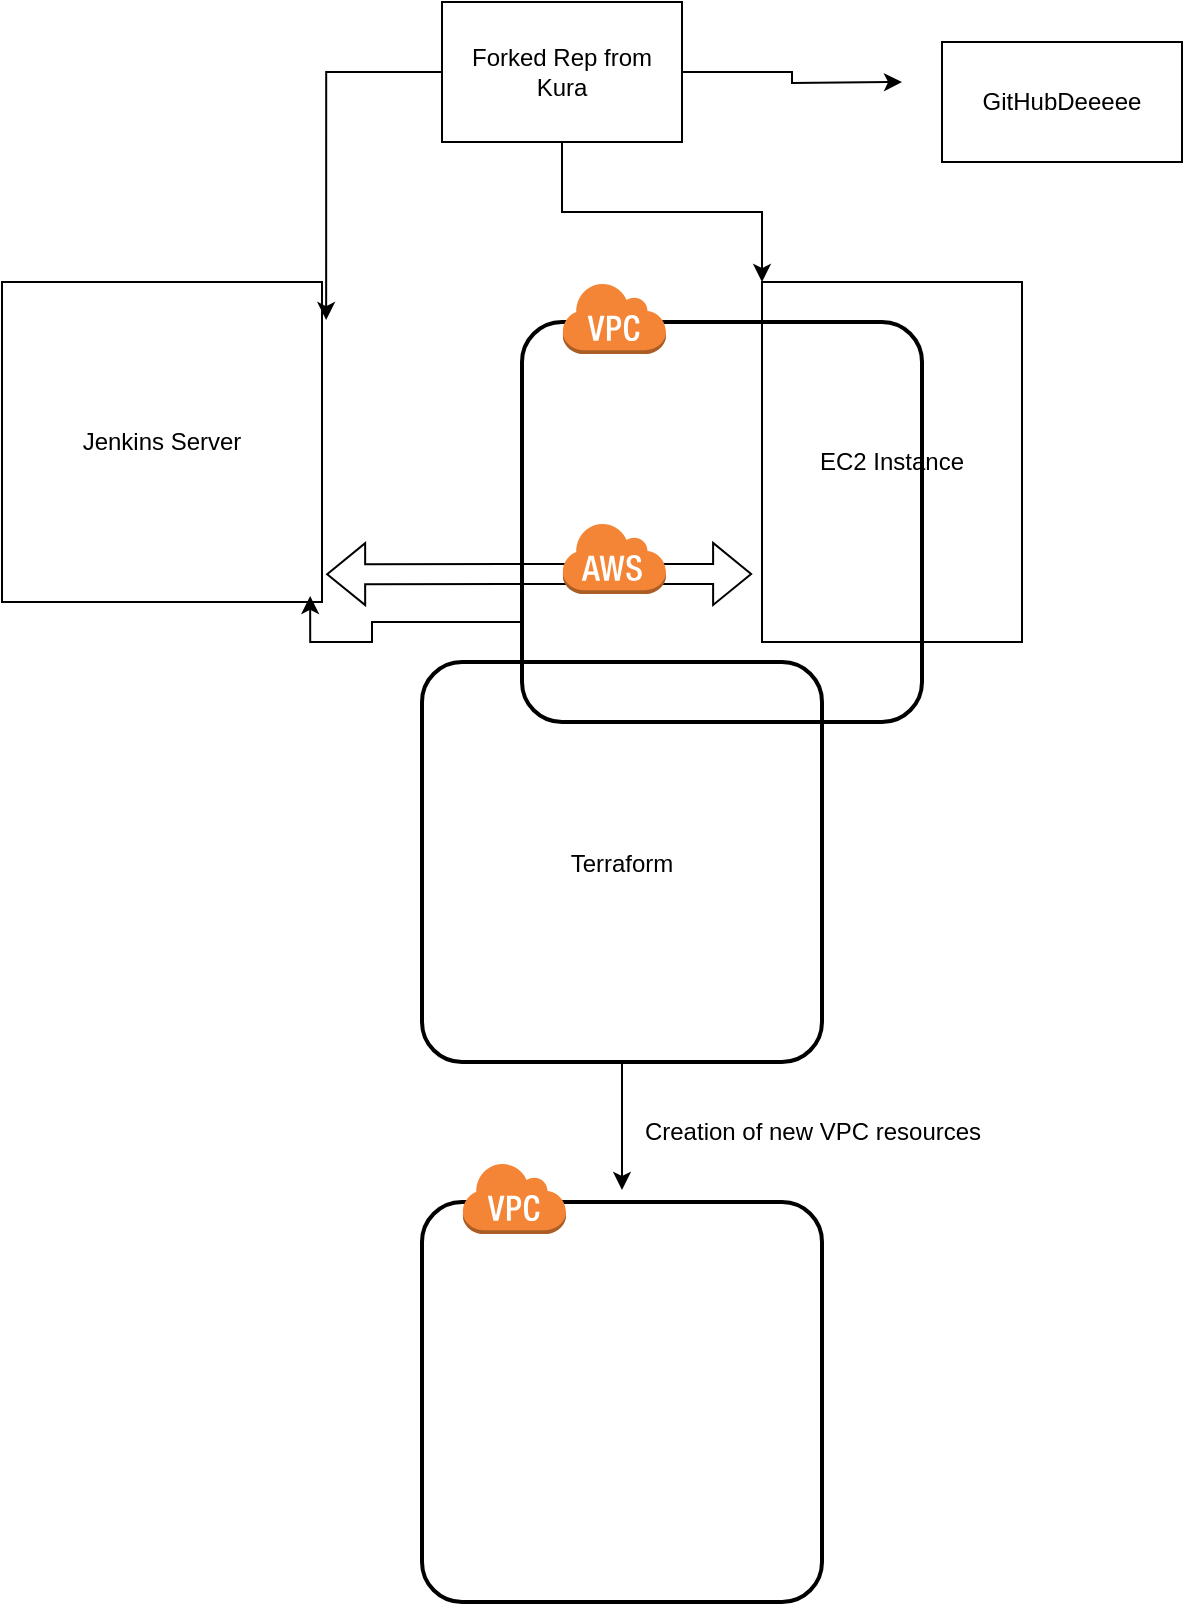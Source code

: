 <mxfile version="20.5.1" type="github">
  <diagram id="6C9Wx9oaCZobf0X31-SQ" name="Page-1">
    <mxGraphModel dx="1422" dy="727" grid="1" gridSize="10" guides="1" tooltips="1" connect="1" arrows="1" fold="1" page="1" pageScale="1" pageWidth="850" pageHeight="1100" math="0" shadow="0">
      <root>
        <mxCell id="0" />
        <mxCell id="1" parent="0" />
        <mxCell id="KNtuTVFXSeaUnAQqJgxQ-1" value="Jenkins Server" style="whiteSpace=wrap;html=1;aspect=fixed;" vertex="1" parent="1">
          <mxGeometry x="60" y="140" width="160" height="160" as="geometry" />
        </mxCell>
        <mxCell id="KNtuTVFXSeaUnAQqJgxQ-2" value="" style="shape=flexArrow;endArrow=classic;startArrow=classic;html=1;rounded=0;exitX=1.013;exitY=0.913;exitDx=0;exitDy=0;exitPerimeter=0;entryX=-0.038;entryY=0.811;entryDx=0;entryDy=0;entryPerimeter=0;" edge="1" parent="1" source="KNtuTVFXSeaUnAQqJgxQ-1" target="KNtuTVFXSeaUnAQqJgxQ-3">
          <mxGeometry width="100" height="100" relative="1" as="geometry">
            <mxPoint x="220" y="300" as="sourcePoint" />
            <mxPoint x="440" y="292.143" as="targetPoint" />
          </mxGeometry>
        </mxCell>
        <mxCell id="KNtuTVFXSeaUnAQqJgxQ-3" value="EC2 Instance" style="rounded=0;whiteSpace=wrap;html=1;" vertex="1" parent="1">
          <mxGeometry x="440" y="140" width="130" height="180" as="geometry" />
        </mxCell>
        <mxCell id="KNtuTVFXSeaUnAQqJgxQ-5" style="edgeStyle=orthogonalEdgeStyle;rounded=0;orthogonalLoop=1;jettySize=auto;html=1;" edge="1" parent="1" source="KNtuTVFXSeaUnAQqJgxQ-4">
          <mxGeometry relative="1" as="geometry">
            <mxPoint x="510" y="40" as="targetPoint" />
          </mxGeometry>
        </mxCell>
        <mxCell id="KNtuTVFXSeaUnAQqJgxQ-7" style="edgeStyle=orthogonalEdgeStyle;rounded=0;orthogonalLoop=1;jettySize=auto;html=1;entryX=1.013;entryY=0.119;entryDx=0;entryDy=0;entryPerimeter=0;" edge="1" parent="1" source="KNtuTVFXSeaUnAQqJgxQ-4" target="KNtuTVFXSeaUnAQqJgxQ-1">
          <mxGeometry relative="1" as="geometry" />
        </mxCell>
        <mxCell id="KNtuTVFXSeaUnAQqJgxQ-8" style="edgeStyle=orthogonalEdgeStyle;rounded=0;orthogonalLoop=1;jettySize=auto;html=1;exitX=0.5;exitY=1;exitDx=0;exitDy=0;entryX=0;entryY=0;entryDx=0;entryDy=0;" edge="1" parent="1" source="KNtuTVFXSeaUnAQqJgxQ-4" target="KNtuTVFXSeaUnAQqJgxQ-3">
          <mxGeometry relative="1" as="geometry" />
        </mxCell>
        <mxCell id="KNtuTVFXSeaUnAQqJgxQ-4" value="Forked Rep from Kura" style="rounded=0;whiteSpace=wrap;html=1;" vertex="1" parent="1">
          <mxGeometry x="280" width="120" height="70" as="geometry" />
        </mxCell>
        <mxCell id="KNtuTVFXSeaUnAQqJgxQ-6" value="GitHubDeeeee" style="rounded=0;whiteSpace=wrap;html=1;" vertex="1" parent="1">
          <mxGeometry x="530" y="20" width="120" height="60" as="geometry" />
        </mxCell>
        <mxCell id="KNtuTVFXSeaUnAQqJgxQ-15" style="edgeStyle=orthogonalEdgeStyle;rounded=0;orthogonalLoop=1;jettySize=auto;html=1;exitX=0.25;exitY=0;exitDx=0;exitDy=0;entryX=0.963;entryY=0.981;entryDx=0;entryDy=0;entryPerimeter=0;" edge="1" parent="1" source="KNtuTVFXSeaUnAQqJgxQ-10" target="KNtuTVFXSeaUnAQqJgxQ-1">
          <mxGeometry relative="1" as="geometry" />
        </mxCell>
        <mxCell id="KNtuTVFXSeaUnAQqJgxQ-20" style="edgeStyle=orthogonalEdgeStyle;rounded=0;orthogonalLoop=1;jettySize=auto;html=1;exitX=0.5;exitY=1;exitDx=0;exitDy=0;entryX=0.5;entryY=-0.03;entryDx=0;entryDy=0;entryPerimeter=0;" edge="1" parent="1" source="KNtuTVFXSeaUnAQqJgxQ-10" target="KNtuTVFXSeaUnAQqJgxQ-18">
          <mxGeometry relative="1" as="geometry" />
        </mxCell>
        <mxCell id="KNtuTVFXSeaUnAQqJgxQ-10" value="Terraform" style="rounded=1;arcSize=10;dashed=0;fillColor=none;gradientColor=none;strokeWidth=2;" vertex="1" parent="1">
          <mxGeometry x="270" y="330" width="200" height="200" as="geometry" />
        </mxCell>
        <mxCell id="KNtuTVFXSeaUnAQqJgxQ-11" value="" style="dashed=0;html=1;shape=mxgraph.aws3.cloud;fillColor=#F58536;gradientColor=none;dashed=0;" vertex="1" parent="1">
          <mxGeometry x="340" y="260" width="52" height="36" as="geometry" />
        </mxCell>
        <mxCell id="KNtuTVFXSeaUnAQqJgxQ-16" value="" style="rounded=1;arcSize=10;dashed=0;fillColor=none;gradientColor=none;strokeWidth=2;" vertex="1" parent="1">
          <mxGeometry x="320" y="160" width="200" height="200" as="geometry" />
        </mxCell>
        <mxCell id="KNtuTVFXSeaUnAQqJgxQ-17" value="" style="dashed=0;html=1;shape=mxgraph.aws3.virtual_private_cloud;fillColor=#F58536;gradientColor=none;dashed=0;" vertex="1" parent="1">
          <mxGeometry x="340" y="140" width="52" height="36" as="geometry" />
        </mxCell>
        <mxCell id="KNtuTVFXSeaUnAQqJgxQ-18" value="" style="rounded=1;arcSize=10;dashed=0;fillColor=none;gradientColor=none;strokeWidth=2;" vertex="1" parent="1">
          <mxGeometry x="270" y="600" width="200" height="200" as="geometry" />
        </mxCell>
        <mxCell id="KNtuTVFXSeaUnAQqJgxQ-19" value="" style="dashed=0;html=1;shape=mxgraph.aws3.virtual_private_cloud;fillColor=#F58536;gradientColor=none;dashed=0;" vertex="1" parent="1">
          <mxGeometry x="290" y="580" width="52" height="36" as="geometry" />
        </mxCell>
        <mxCell id="KNtuTVFXSeaUnAQqJgxQ-21" value="Creation of new VPC resources" style="text;html=1;align=center;verticalAlign=middle;resizable=0;points=[];autosize=1;strokeColor=none;fillColor=none;" vertex="1" parent="1">
          <mxGeometry x="370" y="550" width="190" height="30" as="geometry" />
        </mxCell>
      </root>
    </mxGraphModel>
  </diagram>
</mxfile>
